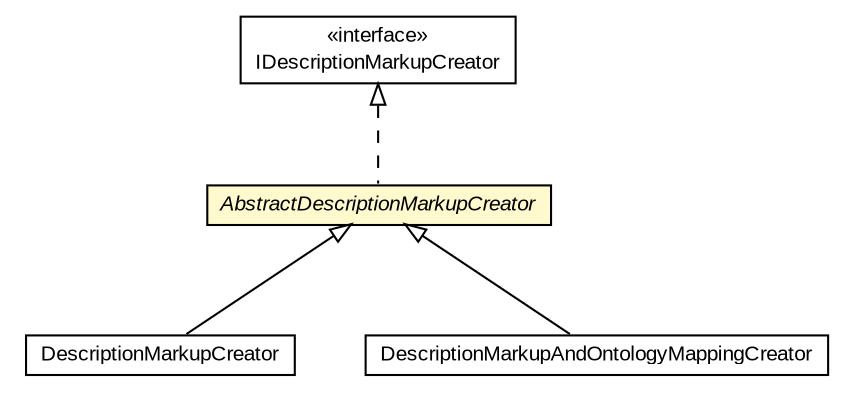#!/usr/local/bin/dot
#
# Class diagram 
# Generated by UMLGraph version R5_6-24-gf6e263 (http://www.umlgraph.org/)
#

digraph G {
	edge [fontname="arial",fontsize=10,labelfontname="arial",labelfontsize=10];
	node [fontname="arial",fontsize=10,shape=plaintext];
	nodesep=0.25;
	ranksep=0.5;
	// edu.arizona.biosemantics.semanticmarkup.markupelement.description.markup.IDescriptionMarkupCreator
	c29862 [label=<<table title="edu.arizona.biosemantics.semanticmarkup.markupelement.description.markup.IDescriptionMarkupCreator" border="0" cellborder="1" cellspacing="0" cellpadding="2" port="p" href="./IDescriptionMarkupCreator.html">
		<tr><td><table border="0" cellspacing="0" cellpadding="1">
<tr><td align="center" balign="center"> &#171;interface&#187; </td></tr>
<tr><td align="center" balign="center"> IDescriptionMarkupCreator </td></tr>
		</table></td></tr>
		</table>>, URL="./IDescriptionMarkupCreator.html", fontname="arial", fontcolor="black", fontsize=10.0];
	// edu.arizona.biosemantics.semanticmarkup.markupelement.description.markup.DescriptionMarkupCreator
	c29864 [label=<<table title="edu.arizona.biosemantics.semanticmarkup.markupelement.description.markup.DescriptionMarkupCreator" border="0" cellborder="1" cellspacing="0" cellpadding="2" port="p" href="./DescriptionMarkupCreator.html">
		<tr><td><table border="0" cellspacing="0" cellpadding="1">
<tr><td align="center" balign="center"> DescriptionMarkupCreator </td></tr>
		</table></td></tr>
		</table>>, URL="./DescriptionMarkupCreator.html", fontname="arial", fontcolor="black", fontsize=10.0];
	// edu.arizona.biosemantics.semanticmarkup.markupelement.description.markup.DescriptionMarkupAndOntologyMappingCreator
	c29865 [label=<<table title="edu.arizona.biosemantics.semanticmarkup.markupelement.description.markup.DescriptionMarkupAndOntologyMappingCreator" border="0" cellborder="1" cellspacing="0" cellpadding="2" port="p" href="./DescriptionMarkupAndOntologyMappingCreator.html">
		<tr><td><table border="0" cellspacing="0" cellpadding="1">
<tr><td align="center" balign="center"> DescriptionMarkupAndOntologyMappingCreator </td></tr>
		</table></td></tr>
		</table>>, URL="./DescriptionMarkupAndOntologyMappingCreator.html", fontname="arial", fontcolor="black", fontsize=10.0];
	// edu.arizona.biosemantics.semanticmarkup.markupelement.description.markup.AbstractDescriptionMarkupCreator
	c29866 [label=<<table title="edu.arizona.biosemantics.semanticmarkup.markupelement.description.markup.AbstractDescriptionMarkupCreator" border="0" cellborder="1" cellspacing="0" cellpadding="2" port="p" bgcolor="lemonChiffon" href="./AbstractDescriptionMarkupCreator.html">
		<tr><td><table border="0" cellspacing="0" cellpadding="1">
<tr><td align="center" balign="center"><font face="arial italic"> AbstractDescriptionMarkupCreator </font></td></tr>
		</table></td></tr>
		</table>>, URL="./AbstractDescriptionMarkupCreator.html", fontname="arial", fontcolor="black", fontsize=10.0];
	//edu.arizona.biosemantics.semanticmarkup.markupelement.description.markup.DescriptionMarkupCreator extends edu.arizona.biosemantics.semanticmarkup.markupelement.description.markup.AbstractDescriptionMarkupCreator
	c29866:p -> c29864:p [dir=back,arrowtail=empty];
	//edu.arizona.biosemantics.semanticmarkup.markupelement.description.markup.DescriptionMarkupAndOntologyMappingCreator extends edu.arizona.biosemantics.semanticmarkup.markupelement.description.markup.AbstractDescriptionMarkupCreator
	c29866:p -> c29865:p [dir=back,arrowtail=empty];
	//edu.arizona.biosemantics.semanticmarkup.markupelement.description.markup.AbstractDescriptionMarkupCreator implements edu.arizona.biosemantics.semanticmarkup.markupelement.description.markup.IDescriptionMarkupCreator
	c29862:p -> c29866:p [dir=back,arrowtail=empty,style=dashed];
}


